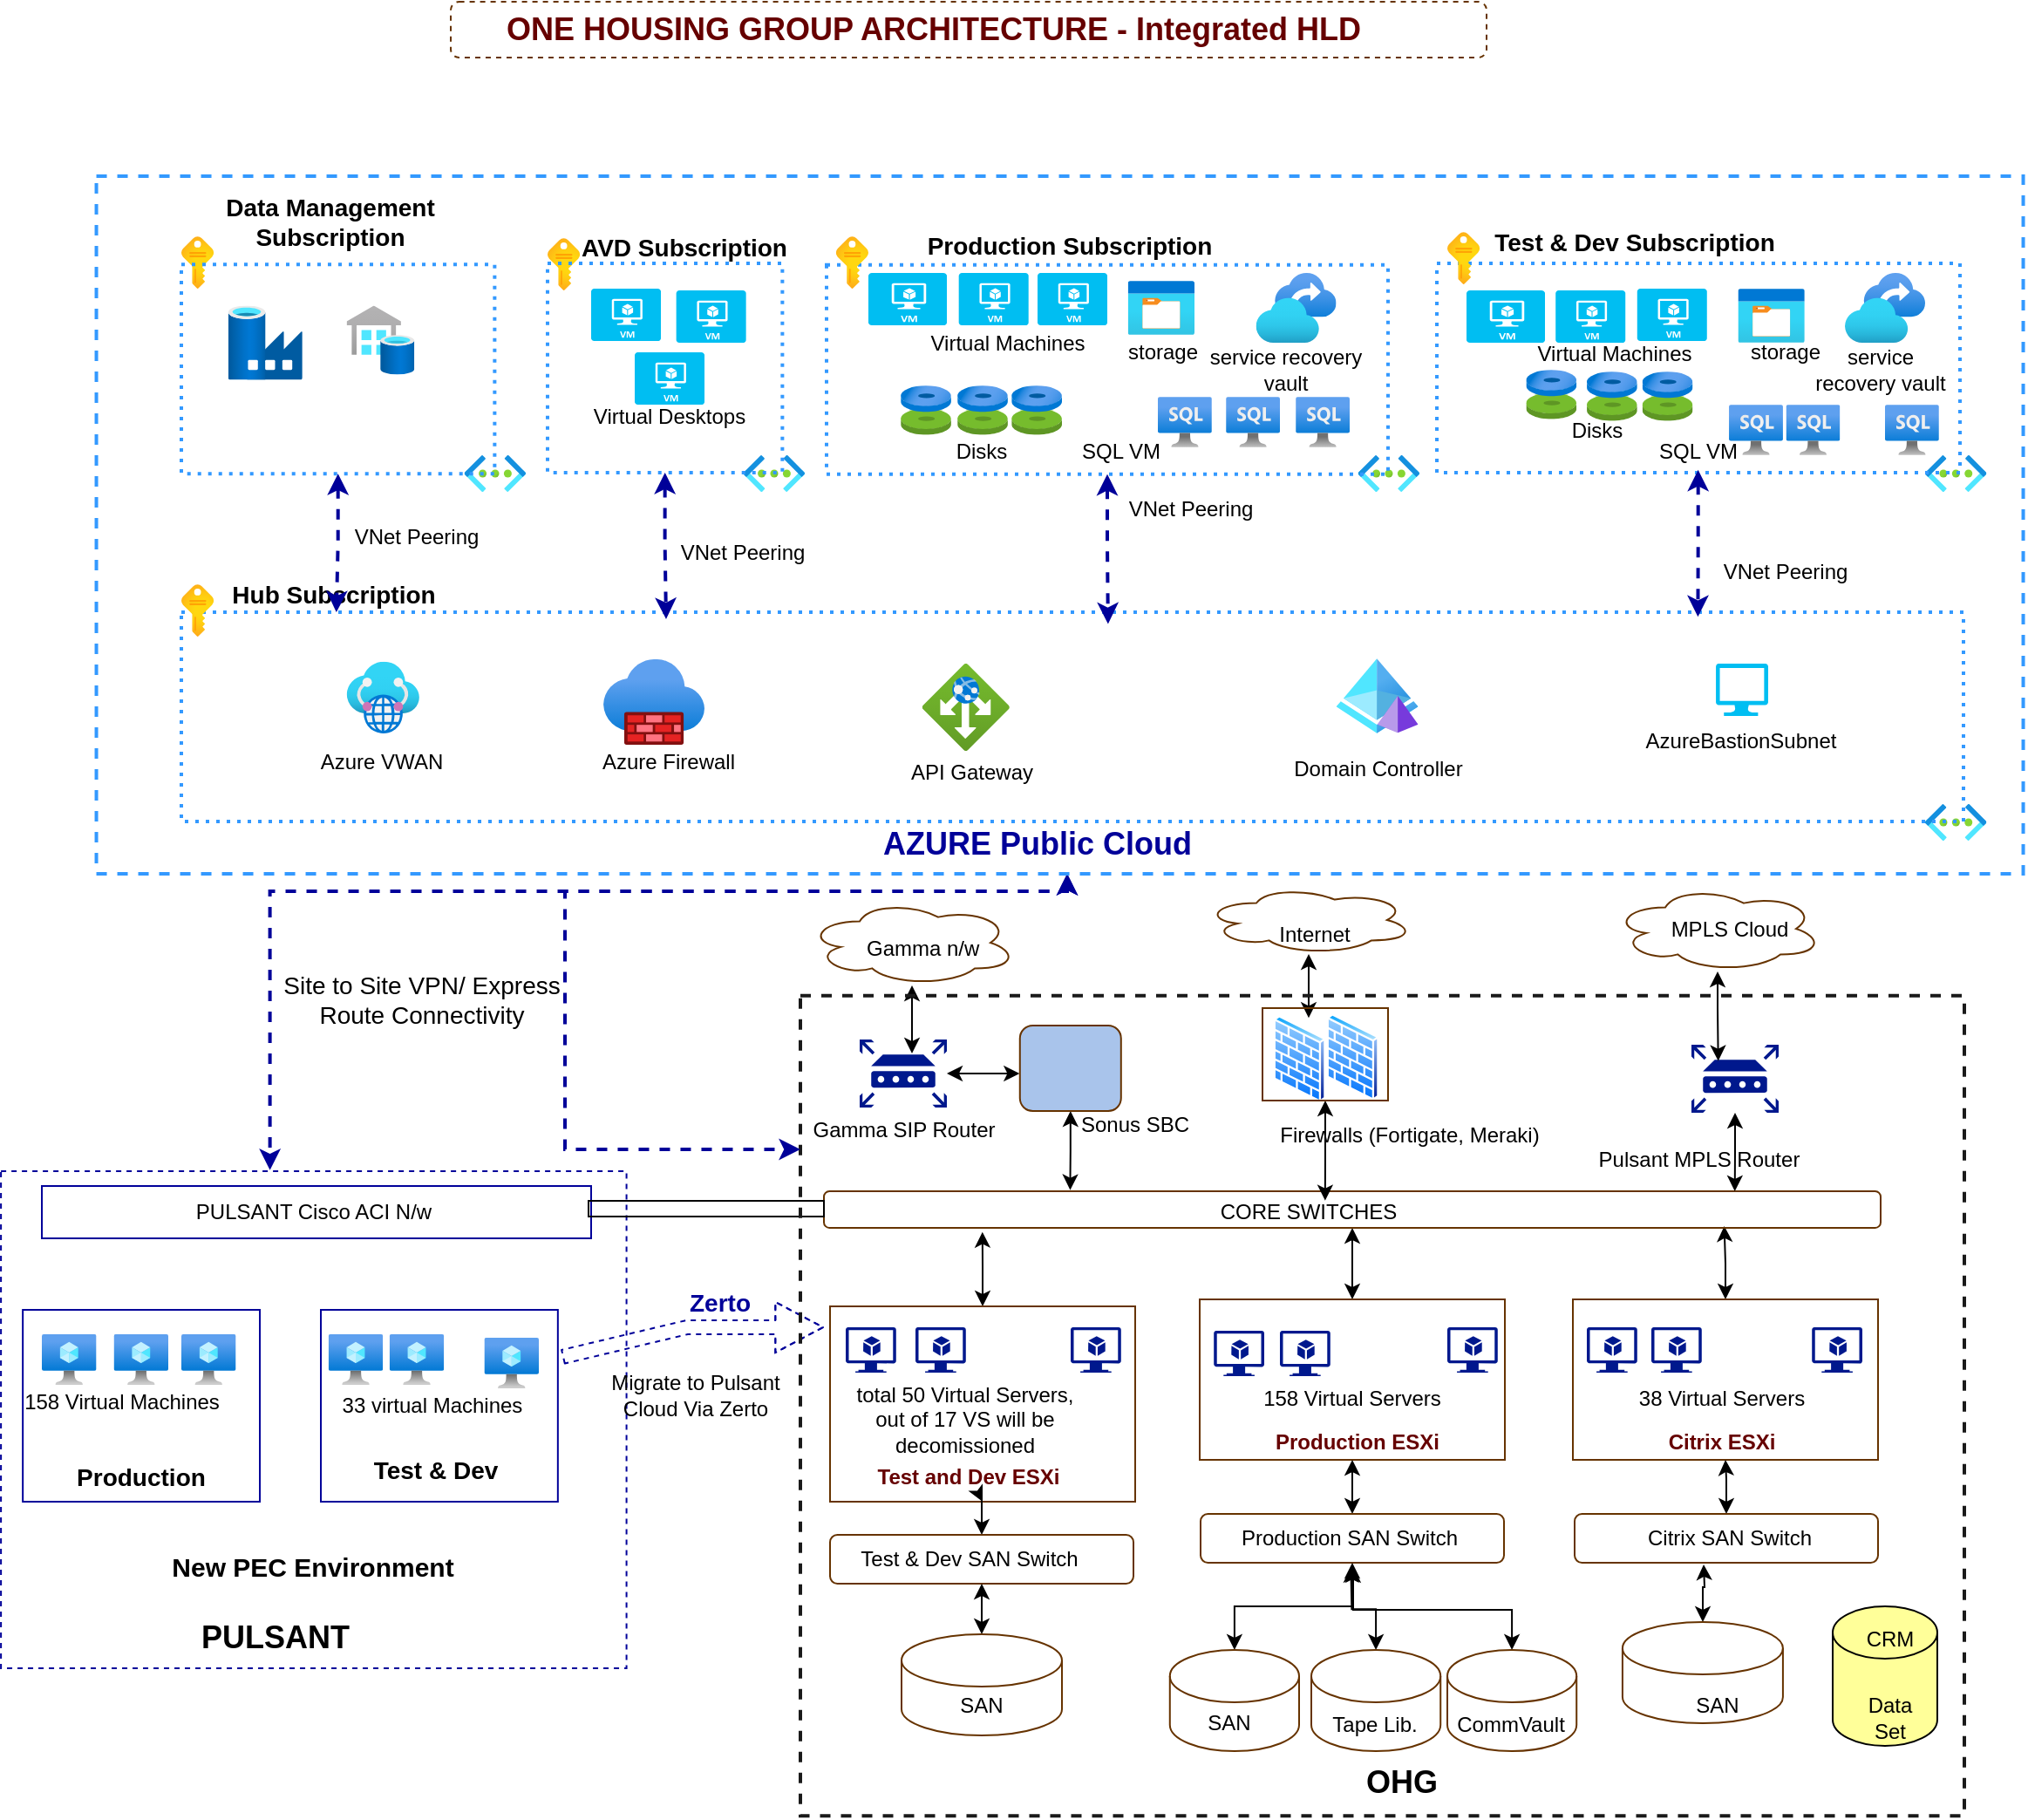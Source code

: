 <mxfile version="14.7.6" type="github">
  <diagram id="3og0gf8gtnWCEk_-Y0HO" name="Page-1">
    <mxGraphModel dx="-418" dy="1268" grid="1" gridSize="10" guides="1" tooltips="1" connect="1" arrows="1" fold="1" page="0" pageScale="1" pageWidth="850" pageHeight="1100" math="0" shadow="0">
      <root>
        <mxCell id="0" />
        <mxCell id="1" parent="0" />
        <mxCell id="ZslXiAwdW-3EuPROBi18-4" value="&lt;b&gt;&lt;font color=&quot;#660000&quot;&gt;Test and Dev ESXi&lt;/font&gt;&lt;/b&gt;" style="text;html=1;strokeColor=none;fillColor=none;align=center;verticalAlign=middle;whiteSpace=wrap;rounded=0;" parent="1" vertex="1">
          <mxGeometry x="1729" y="370" width="125" height="12" as="geometry" />
        </mxCell>
        <mxCell id="ZslXiAwdW-3EuPROBi18-5" value="&lt;b&gt;&lt;font color=&quot;#660000&quot;&gt;Citrix ESXi&lt;/font&gt;&lt;/b&gt;" style="text;html=1;strokeColor=none;fillColor=none;align=center;verticalAlign=middle;whiteSpace=wrap;rounded=0;" parent="1" vertex="1">
          <mxGeometry x="2161" y="350" width="125" height="12" as="geometry" />
        </mxCell>
        <mxCell id="ZslXiAwdW-3EuPROBi18-6" value="&lt;b&gt;&lt;font color=&quot;#660000&quot;&gt;Production ESXi&lt;/font&gt;&lt;/b&gt;" style="text;html=1;strokeColor=none;fillColor=none;align=center;verticalAlign=middle;whiteSpace=wrap;rounded=0;" parent="1" vertex="1">
          <mxGeometry x="1952" y="350" width="125" height="12" as="geometry" />
        </mxCell>
        <mxCell id="ZslXiAwdW-3EuPROBi18-9" value="" style="aspect=fixed;pointerEvents=1;shadow=0;dashed=0;html=1;strokeColor=none;labelPosition=center;verticalLabelPosition=bottom;verticalAlign=top;align=center;fillColor=#00188D;shape=mxgraph.azure.virtual_machine_feature" parent="1" vertex="1">
          <mxGeometry x="2275.11" y="290" width="28.89" height="26" as="geometry" />
        </mxCell>
        <mxCell id="ZslXiAwdW-3EuPROBi18-10" value="" style="aspect=fixed;pointerEvents=1;shadow=0;dashed=0;html=1;strokeColor=none;labelPosition=center;verticalLabelPosition=bottom;verticalAlign=top;align=center;fillColor=#00188D;shape=mxgraph.azure.virtual_machine_feature" parent="1" vertex="1">
          <mxGeometry x="2183" y="290" width="28.89" height="26" as="geometry" />
        </mxCell>
        <mxCell id="ZslXiAwdW-3EuPROBi18-11" value="" style="aspect=fixed;pointerEvents=1;shadow=0;dashed=0;html=1;strokeColor=none;labelPosition=center;verticalLabelPosition=bottom;verticalAlign=top;align=center;fillColor=#00188D;shape=mxgraph.azure.virtual_machine_feature" parent="1" vertex="1">
          <mxGeometry x="2146" y="290" width="28.89" height="26" as="geometry" />
        </mxCell>
        <mxCell id="ZslXiAwdW-3EuPROBi18-12" value="" style="aspect=fixed;pointerEvents=1;shadow=0;dashed=0;html=1;strokeColor=none;labelPosition=center;verticalLabelPosition=bottom;verticalAlign=top;align=center;fillColor=#00188D;shape=mxgraph.azure.virtual_machine_feature" parent="1" vertex="1">
          <mxGeometry x="2066" y="290" width="28.89" height="26" as="geometry" />
        </mxCell>
        <mxCell id="ZslXiAwdW-3EuPROBi18-13" value="" style="aspect=fixed;pointerEvents=1;shadow=0;dashed=0;html=1;strokeColor=none;labelPosition=center;verticalLabelPosition=bottom;verticalAlign=top;align=center;fillColor=#00188D;shape=mxgraph.azure.virtual_machine_feature" parent="1" vertex="1">
          <mxGeometry x="1970" y="292" width="28.89" height="26" as="geometry" />
        </mxCell>
        <mxCell id="ZslXiAwdW-3EuPROBi18-14" value="" style="aspect=fixed;pointerEvents=1;shadow=0;dashed=0;html=1;strokeColor=none;labelPosition=center;verticalLabelPosition=bottom;verticalAlign=top;align=center;fillColor=#00188D;shape=mxgraph.azure.virtual_machine_feature" parent="1" vertex="1">
          <mxGeometry x="1932.11" y="292" width="28.89" height="26" as="geometry" />
        </mxCell>
        <mxCell id="ZslXiAwdW-3EuPROBi18-15" value="" style="aspect=fixed;pointerEvents=1;shadow=0;dashed=0;html=1;strokeColor=none;labelPosition=center;verticalLabelPosition=bottom;verticalAlign=top;align=center;fillColor=#00188D;shape=mxgraph.azure.virtual_machine_feature" parent="1" vertex="1">
          <mxGeometry x="1850" y="290" width="28.89" height="26" as="geometry" />
        </mxCell>
        <mxCell id="ZslXiAwdW-3EuPROBi18-16" value="" style="aspect=fixed;pointerEvents=1;shadow=0;dashed=0;html=1;strokeColor=none;labelPosition=center;verticalLabelPosition=bottom;verticalAlign=top;align=center;fillColor=#00188D;shape=mxgraph.azure.virtual_machine_feature" parent="1" vertex="1">
          <mxGeometry x="1761" y="290" width="28.89" height="26" as="geometry" />
        </mxCell>
        <mxCell id="ZslXiAwdW-3EuPROBi18-17" value="" style="aspect=fixed;pointerEvents=1;shadow=0;dashed=0;html=1;strokeColor=none;labelPosition=center;verticalLabelPosition=bottom;verticalAlign=top;align=center;fillColor=#00188D;shape=mxgraph.azure.virtual_machine_feature" parent="1" vertex="1">
          <mxGeometry x="1721" y="290" width="28.89" height="26" as="geometry" />
        </mxCell>
        <mxCell id="ZslXiAwdW-3EuPROBi18-20" value="total 50 Virtual Servers, out of 17 VS will be decomissioned" style="text;html=1;strokeColor=none;fillColor=none;align=center;verticalAlign=middle;whiteSpace=wrap;rounded=0;" parent="1" vertex="1">
          <mxGeometry x="1720.39" y="337" width="139" height="12" as="geometry" />
        </mxCell>
        <mxCell id="ZslXiAwdW-3EuPROBi18-21" value="158 Virtual Servers" style="text;html=1;strokeColor=none;fillColor=none;align=center;verticalAlign=middle;whiteSpace=wrap;rounded=0;" parent="1" vertex="1">
          <mxGeometry x="1942" y="325" width="139" height="12" as="geometry" />
        </mxCell>
        <mxCell id="ZslXiAwdW-3EuPROBi18-22" value="38 Virtual Servers" style="text;html=1;strokeColor=none;fillColor=none;align=center;verticalAlign=middle;whiteSpace=wrap;rounded=0;" parent="1" vertex="1">
          <mxGeometry x="2154" y="325" width="139" height="12" as="geometry" />
        </mxCell>
        <mxCell id="ZslXiAwdW-3EuPROBi18-75" style="edgeStyle=orthogonalEdgeStyle;rounded=0;orthogonalLoop=1;jettySize=auto;html=1;entryX=0.15;entryY=1.111;entryDx=0;entryDy=0;entryPerimeter=0;startArrow=classic;startFill=1;endArrow=classic;endFill=1;" parent="1" source="ZslXiAwdW-3EuPROBi18-23" target="ZslXiAwdW-3EuPROBi18-41" edge="1">
          <mxGeometry relative="1" as="geometry" />
        </mxCell>
        <mxCell id="ZslXiAwdW-3EuPROBi18-23" value="" style="rounded=0;whiteSpace=wrap;html=1;strokeColor=#663300;fillColor=none;" parent="1" vertex="1">
          <mxGeometry x="1712" y="278" width="175" height="112" as="geometry" />
        </mxCell>
        <mxCell id="ZslXiAwdW-3EuPROBi18-76" style="edgeStyle=orthogonalEdgeStyle;rounded=0;orthogonalLoop=1;jettySize=auto;html=1;entryX=0.5;entryY=1;entryDx=0;entryDy=0;startArrow=classic;startFill=1;endArrow=classic;endFill=1;" parent="1" source="ZslXiAwdW-3EuPROBi18-24" target="ZslXiAwdW-3EuPROBi18-41" edge="1">
          <mxGeometry relative="1" as="geometry" />
        </mxCell>
        <mxCell id="ZslXiAwdW-3EuPROBi18-24" value="" style="rounded=0;whiteSpace=wrap;html=1;strokeColor=#663300;fillColor=none;" parent="1" vertex="1">
          <mxGeometry x="1924" y="274" width="175" height="92" as="geometry" />
        </mxCell>
        <mxCell id="ZslXiAwdW-3EuPROBi18-77" style="edgeStyle=orthogonalEdgeStyle;rounded=0;orthogonalLoop=1;jettySize=auto;html=1;entryX=0.852;entryY=0.952;entryDx=0;entryDy=0;entryPerimeter=0;startArrow=classic;startFill=1;endArrow=classic;endFill=1;" parent="1" source="ZslXiAwdW-3EuPROBi18-25" target="ZslXiAwdW-3EuPROBi18-41" edge="1">
          <mxGeometry relative="1" as="geometry" />
        </mxCell>
        <mxCell id="ZslXiAwdW-3EuPROBi18-25" value="" style="rounded=0;whiteSpace=wrap;html=1;strokeColor=#663300;fillColor=none;" parent="1" vertex="1">
          <mxGeometry x="2138" y="274" width="175" height="92" as="geometry" />
        </mxCell>
        <mxCell id="ZslXiAwdW-3EuPROBi18-78" style="edgeStyle=orthogonalEdgeStyle;rounded=0;orthogonalLoop=1;jettySize=auto;html=1;entryX=0.5;entryY=1;entryDx=0;entryDy=0;startArrow=classic;startFill=1;endArrow=classic;endFill=1;" parent="1" source="ZslXiAwdW-3EuPROBi18-26" target="ZslXiAwdW-3EuPROBi18-23" edge="1">
          <mxGeometry relative="1" as="geometry" />
        </mxCell>
        <mxCell id="ZslXiAwdW-3EuPROBi18-26" value="" style="rounded=1;whiteSpace=wrap;html=1;strokeColor=#663300;fillColor=none;" parent="1" vertex="1">
          <mxGeometry x="1712" y="409" width="174" height="28" as="geometry" />
        </mxCell>
        <mxCell id="ZslXiAwdW-3EuPROBi18-79" style="edgeStyle=orthogonalEdgeStyle;rounded=0;orthogonalLoop=1;jettySize=auto;html=1;entryX=0.5;entryY=1;entryDx=0;entryDy=0;startArrow=classic;startFill=1;endArrow=classic;endFill=1;" parent="1" source="ZslXiAwdW-3EuPROBi18-27" target="ZslXiAwdW-3EuPROBi18-24" edge="1">
          <mxGeometry relative="1" as="geometry" />
        </mxCell>
        <mxCell id="ZslXiAwdW-3EuPROBi18-27" value="" style="rounded=1;whiteSpace=wrap;html=1;strokeColor=#663300;fillColor=none;" parent="1" vertex="1">
          <mxGeometry x="1924.5" y="397" width="174" height="28" as="geometry" />
        </mxCell>
        <mxCell id="ZslXiAwdW-3EuPROBi18-80" style="edgeStyle=orthogonalEdgeStyle;rounded=0;orthogonalLoop=1;jettySize=auto;html=1;entryX=0.5;entryY=1;entryDx=0;entryDy=0;startArrow=classic;startFill=1;endArrow=classic;endFill=1;" parent="1" source="ZslXiAwdW-3EuPROBi18-28" target="ZslXiAwdW-3EuPROBi18-25" edge="1">
          <mxGeometry relative="1" as="geometry" />
        </mxCell>
        <mxCell id="ZslXiAwdW-3EuPROBi18-28" value="" style="rounded=1;whiteSpace=wrap;html=1;strokeColor=#663300;fillColor=none;" parent="1" vertex="1">
          <mxGeometry x="2139" y="397" width="174" height="28" as="geometry" />
        </mxCell>
        <mxCell id="ZslXiAwdW-3EuPROBi18-82" style="edgeStyle=orthogonalEdgeStyle;rounded=0;orthogonalLoop=1;jettySize=auto;html=1;entryX=0.5;entryY=1;entryDx=0;entryDy=0;startArrow=classic;startFill=1;endArrow=classic;endFill=1;" parent="1" source="ZslXiAwdW-3EuPROBi18-29" target="ZslXiAwdW-3EuPROBi18-26" edge="1">
          <mxGeometry relative="1" as="geometry" />
        </mxCell>
        <mxCell id="ZslXiAwdW-3EuPROBi18-29" value="" style="shape=cylinder3;whiteSpace=wrap;html=1;boundedLbl=1;backgroundOutline=1;size=15;strokeColor=#663300;fillColor=none;" parent="1" vertex="1">
          <mxGeometry x="1753" y="466" width="92" height="58" as="geometry" />
        </mxCell>
        <mxCell id="ZslXiAwdW-3EuPROBi18-83" style="edgeStyle=orthogonalEdgeStyle;rounded=0;orthogonalLoop=1;jettySize=auto;html=1;entryX=0.5;entryY=1;entryDx=0;entryDy=0;startArrow=classic;startFill=1;endArrow=classic;endFill=1;" parent="1" source="ZslXiAwdW-3EuPROBi18-30" target="ZslXiAwdW-3EuPROBi18-27" edge="1">
          <mxGeometry relative="1" as="geometry" />
        </mxCell>
        <mxCell id="ZslXiAwdW-3EuPROBi18-30" value="" style="shape=cylinder3;whiteSpace=wrap;html=1;boundedLbl=1;backgroundOutline=1;size=15;strokeColor=#663300;fillColor=none;" parent="1" vertex="1">
          <mxGeometry x="1906.89" y="475" width="74.11" height="58" as="geometry" />
        </mxCell>
        <mxCell id="ZslXiAwdW-3EuPROBi18-86" style="edgeStyle=orthogonalEdgeStyle;rounded=0;orthogonalLoop=1;jettySize=auto;html=1;startArrow=classic;startFill=1;endArrow=classic;endFill=1;" parent="1" source="ZslXiAwdW-3EuPROBi18-31" edge="1">
          <mxGeometry relative="1" as="geometry">
            <mxPoint x="2213" y="426" as="targetPoint" />
          </mxGeometry>
        </mxCell>
        <mxCell id="ZslXiAwdW-3EuPROBi18-31" value="" style="shape=cylinder3;whiteSpace=wrap;html=1;boundedLbl=1;backgroundOutline=1;size=15;strokeColor=#663300;fillColor=none;" parent="1" vertex="1">
          <mxGeometry x="2166.46" y="459" width="92" height="58" as="geometry" />
        </mxCell>
        <mxCell id="ZslXiAwdW-3EuPROBi18-32" value="Test &amp;amp; Dev SAN Switch" style="text;html=1;strokeColor=none;fillColor=none;align=center;verticalAlign=middle;whiteSpace=wrap;rounded=0;" parent="1" vertex="1">
          <mxGeometry x="1702.5" y="417" width="178" height="12" as="geometry" />
        </mxCell>
        <mxCell id="ZslXiAwdW-3EuPROBi18-33" value="Production SAN Switch" style="text;html=1;strokeColor=none;fillColor=none;align=center;verticalAlign=middle;whiteSpace=wrap;rounded=0;" parent="1" vertex="1">
          <mxGeometry x="1920.5" y="405" width="178" height="12" as="geometry" />
        </mxCell>
        <mxCell id="ZslXiAwdW-3EuPROBi18-34" value="Citrix SAN Switch" style="text;html=1;strokeColor=none;fillColor=none;align=center;verticalAlign=middle;whiteSpace=wrap;rounded=0;" parent="1" vertex="1">
          <mxGeometry x="2139" y="405" width="178" height="12" as="geometry" />
        </mxCell>
        <mxCell id="ZslXiAwdW-3EuPROBi18-35" value="SAN" style="text;html=1;strokeColor=none;fillColor=none;align=center;verticalAlign=middle;whiteSpace=wrap;rounded=0;" parent="1" vertex="1">
          <mxGeometry x="1779" y="497" width="40" height="20" as="geometry" />
        </mxCell>
        <mxCell id="ZslXiAwdW-3EuPROBi18-36" value="SAN" style="text;html=1;strokeColor=none;fillColor=none;align=center;verticalAlign=middle;whiteSpace=wrap;rounded=0;fontStyle=0" parent="1" vertex="1">
          <mxGeometry x="2201" y="497" width="40" height="20" as="geometry" />
        </mxCell>
        <mxCell id="ZslXiAwdW-3EuPROBi18-37" value="SAN" style="text;html=1;strokeColor=none;fillColor=none;align=center;verticalAlign=middle;whiteSpace=wrap;rounded=0;fontStyle=0" parent="1" vertex="1">
          <mxGeometry x="1921" y="507" width="40" height="20" as="geometry" />
        </mxCell>
        <mxCell id="ZslXiAwdW-3EuPROBi18-41" value="" style="rounded=1;whiteSpace=wrap;html=1;strokeColor=#663300;fillColor=none;" parent="1" vertex="1">
          <mxGeometry x="1708.5" y="212" width="606" height="21" as="geometry" />
        </mxCell>
        <mxCell id="ZslXiAwdW-3EuPROBi18-42" value="CORE SWITCHES" style="text;html=1;strokeColor=none;fillColor=none;align=center;verticalAlign=middle;whiteSpace=wrap;rounded=0;" parent="1" vertex="1">
          <mxGeometry x="1896" y="221.5" width="181" height="5" as="geometry" />
        </mxCell>
        <mxCell id="ZslXiAwdW-3EuPROBi18-84" style="edgeStyle=orthogonalEdgeStyle;rounded=0;orthogonalLoop=1;jettySize=auto;html=1;startArrow=classic;startFill=1;endArrow=classic;endFill=1;" parent="1" source="ZslXiAwdW-3EuPROBi18-43" edge="1">
          <mxGeometry relative="1" as="geometry">
            <mxPoint x="2010.667" y="427.333" as="targetPoint" />
          </mxGeometry>
        </mxCell>
        <mxCell id="ZslXiAwdW-3EuPROBi18-43" value="" style="shape=cylinder3;whiteSpace=wrap;html=1;boundedLbl=1;backgroundOutline=1;size=15;strokeColor=#663300;fillColor=none;" parent="1" vertex="1">
          <mxGeometry x="1988" y="475" width="74.11" height="58" as="geometry" />
        </mxCell>
        <mxCell id="ZslXiAwdW-3EuPROBi18-85" style="edgeStyle=orthogonalEdgeStyle;rounded=0;orthogonalLoop=1;jettySize=auto;html=1;startArrow=classic;startFill=1;endArrow=classic;endFill=1;" parent="1" source="ZslXiAwdW-3EuPROBi18-44" edge="1">
          <mxGeometry relative="1" as="geometry">
            <mxPoint x="2012.0" y="427.333" as="targetPoint" />
            <Array as="points">
              <mxPoint x="2103" y="452" />
              <mxPoint x="2012" y="452" />
            </Array>
          </mxGeometry>
        </mxCell>
        <mxCell id="ZslXiAwdW-3EuPROBi18-44" value="" style="shape=cylinder3;whiteSpace=wrap;html=1;boundedLbl=1;backgroundOutline=1;size=15;strokeColor=#663300;fillColor=none;" parent="1" vertex="1">
          <mxGeometry x="2066" y="475" width="74.11" height="58" as="geometry" />
        </mxCell>
        <mxCell id="ZslXiAwdW-3EuPROBi18-45" value="Tape Lib." style="text;html=1;strokeColor=none;fillColor=none;align=center;verticalAlign=middle;whiteSpace=wrap;rounded=0;" parent="1" vertex="1">
          <mxGeometry x="1998.89" y="507" width="51.11" height="21" as="geometry" />
        </mxCell>
        <mxCell id="ZslXiAwdW-3EuPROBi18-46" value="CommVault" style="text;html=1;strokeColor=none;fillColor=none;align=center;verticalAlign=middle;whiteSpace=wrap;rounded=0;" parent="1" vertex="1">
          <mxGeometry x="2077" y="507" width="51.11" height="21" as="geometry" />
        </mxCell>
        <mxCell id="ZslXiAwdW-3EuPROBi18-68" style="edgeStyle=orthogonalEdgeStyle;rounded=0;orthogonalLoop=1;jettySize=auto;html=1;startArrow=classic;startFill=1;endArrow=classic;endFill=1;" parent="1" source="ZslXiAwdW-3EuPROBi18-47" edge="1">
          <mxGeometry relative="1" as="geometry">
            <mxPoint x="1820.667" y="144.5" as="targetPoint" />
          </mxGeometry>
        </mxCell>
        <mxCell id="ZslXiAwdW-3EuPROBi18-47" value="" style="aspect=fixed;pointerEvents=1;shadow=0;dashed=0;html=1;strokeColor=none;labelPosition=center;verticalLabelPosition=bottom;verticalAlign=top;align=center;fillColor=#00188D;shape=mxgraph.mscae.enterprise.router" parent="1" vertex="1">
          <mxGeometry x="1729" y="125" width="50" height="39" as="geometry" />
        </mxCell>
        <mxCell id="ZslXiAwdW-3EuPROBi18-48" value="" style="aspect=fixed;perimeter=ellipsePerimeter;html=1;align=center;shadow=0;dashed=0;spacingTop=3;image;image=img/lib/active_directory/firewall.svg;strokeColor=#663300;fillColor=none;" parent="1" vertex="1">
          <mxGeometry x="1966" y="111" width="30.5" height="50" as="geometry" />
        </mxCell>
        <mxCell id="ZslXiAwdW-3EuPROBi18-74" style="edgeStyle=orthogonalEdgeStyle;rounded=0;orthogonalLoop=1;jettySize=auto;html=1;entryX=0.862;entryY=0;entryDx=0;entryDy=0;entryPerimeter=0;startArrow=classic;startFill=1;endArrow=classic;endFill=1;" parent="1" source="ZslXiAwdW-3EuPROBi18-49" target="ZslXiAwdW-3EuPROBi18-41" edge="1">
          <mxGeometry relative="1" as="geometry" />
        </mxCell>
        <mxCell id="ZslXiAwdW-3EuPROBi18-49" value="" style="aspect=fixed;pointerEvents=1;shadow=0;dashed=0;html=1;strokeColor=none;labelPosition=center;verticalLabelPosition=bottom;verticalAlign=top;align=center;fillColor=#00188D;shape=mxgraph.mscae.enterprise.router" parent="1" vertex="1">
          <mxGeometry x="2206" y="128" width="50" height="39" as="geometry" />
        </mxCell>
        <mxCell id="ZslXiAwdW-3EuPROBi18-50" value="" style="aspect=fixed;perimeter=ellipsePerimeter;html=1;align=center;shadow=0;dashed=0;spacingTop=3;image;image=img/lib/active_directory/firewall.svg;strokeColor=#663300;fillColor=none;" parent="1" vertex="1">
          <mxGeometry x="1996.5" y="110" width="30.5" height="50" as="geometry" />
        </mxCell>
        <mxCell id="ZslXiAwdW-3EuPROBi18-51" value="Gamma SIP Router" style="text;html=1;strokeColor=none;fillColor=none;align=center;verticalAlign=middle;whiteSpace=wrap;rounded=0;" parent="1" vertex="1">
          <mxGeometry x="1697.5" y="167" width="113" height="20" as="geometry" />
        </mxCell>
        <mxCell id="ZslXiAwdW-3EuPROBi18-52" value="Firewalls (Fortigate, Meraki)" style="text;html=1;strokeColor=none;fillColor=none;align=center;verticalAlign=middle;whiteSpace=wrap;rounded=0;" parent="1" vertex="1">
          <mxGeometry x="1968.55" y="170" width="151.45" height="20" as="geometry" />
        </mxCell>
        <mxCell id="ZslXiAwdW-3EuPROBi18-53" value="Pulsant MPLS Router" style="text;html=1;strokeColor=none;fillColor=none;align=center;verticalAlign=middle;whiteSpace=wrap;rounded=0;" parent="1" vertex="1">
          <mxGeometry x="2150" y="184" width="120.89" height="20" as="geometry" />
        </mxCell>
        <mxCell id="ZslXiAwdW-3EuPROBi18-67" style="edgeStyle=orthogonalEdgeStyle;rounded=0;orthogonalLoop=1;jettySize=auto;html=1;startArrow=classic;startFill=1;endArrow=classic;endFill=1;" parent="1" source="ZslXiAwdW-3EuPROBi18-54" edge="1">
          <mxGeometry relative="1" as="geometry">
            <mxPoint x="1759" y="133" as="targetPoint" />
          </mxGeometry>
        </mxCell>
        <mxCell id="ZslXiAwdW-3EuPROBi18-54" value="" style="ellipse;shape=cloud;whiteSpace=wrap;html=1;strokeColor=#663300;fillColor=none;" parent="1" vertex="1">
          <mxGeometry x="1699" y="45" width="120" height="49" as="geometry" />
        </mxCell>
        <mxCell id="ZslXiAwdW-3EuPROBi18-71" style="edgeStyle=orthogonalEdgeStyle;rounded=0;orthogonalLoop=1;jettySize=auto;html=1;entryX=0.368;entryY=0.107;entryDx=0;entryDy=0;entryPerimeter=0;startArrow=classic;startFill=1;endArrow=classic;endFill=1;" parent="1" source="ZslXiAwdW-3EuPROBi18-55" target="ZslXiAwdW-3EuPROBi18-65" edge="1">
          <mxGeometry relative="1" as="geometry" />
        </mxCell>
        <mxCell id="ZslXiAwdW-3EuPROBi18-55" value="" style="ellipse;shape=cloud;whiteSpace=wrap;html=1;strokeColor=#663300;fillColor=none;" parent="1" vertex="1">
          <mxGeometry x="1926.5" y="37" width="120" height="39" as="geometry" />
        </mxCell>
        <mxCell id="ZslXiAwdW-3EuPROBi18-72" style="edgeStyle=orthogonalEdgeStyle;rounded=0;orthogonalLoop=1;jettySize=auto;html=1;entryX=0.307;entryY=0.239;entryDx=0;entryDy=0;entryPerimeter=0;startArrow=classic;startFill=1;endArrow=classic;endFill=1;" parent="1" source="ZslXiAwdW-3EuPROBi18-56" target="ZslXiAwdW-3EuPROBi18-49" edge="1">
          <mxGeometry relative="1" as="geometry" />
        </mxCell>
        <mxCell id="ZslXiAwdW-3EuPROBi18-56" value="" style="ellipse;shape=cloud;whiteSpace=wrap;html=1;strokeColor=#663300;fillColor=none;" parent="1" vertex="1">
          <mxGeometry x="2161" y="37" width="120" height="49" as="geometry" />
        </mxCell>
        <mxCell id="ZslXiAwdW-3EuPROBi18-57" value="Internet" style="text;html=1;strokeColor=none;fillColor=none;align=center;verticalAlign=middle;whiteSpace=wrap;rounded=0;" parent="1" vertex="1">
          <mxGeometry x="1970" y="54.5" width="40" height="20" as="geometry" />
        </mxCell>
        <mxCell id="ZslXiAwdW-3EuPROBi18-58" value="Gamma n/w&amp;nbsp;" style="text;html=1;strokeColor=none;fillColor=none;align=center;verticalAlign=middle;whiteSpace=wrap;rounded=0;" parent="1" vertex="1">
          <mxGeometry x="1729" y="62.5" width="76" height="20" as="geometry" />
        </mxCell>
        <mxCell id="ZslXiAwdW-3EuPROBi18-59" value="MPLS Cloud" style="text;html=1;strokeColor=none;fillColor=none;align=center;verticalAlign=middle;whiteSpace=wrap;rounded=0;" parent="1" vertex="1">
          <mxGeometry x="2190" y="51.5" width="76" height="20" as="geometry" />
        </mxCell>
        <mxCell id="ZslXiAwdW-3EuPROBi18-70" style="edgeStyle=orthogonalEdgeStyle;rounded=0;orthogonalLoop=1;jettySize=auto;html=1;entryX=0.233;entryY=-0.032;entryDx=0;entryDy=0;entryPerimeter=0;startArrow=classic;startFill=1;endArrow=classic;endFill=1;" parent="1" source="ZslXiAwdW-3EuPROBi18-61" target="ZslXiAwdW-3EuPROBi18-41" edge="1">
          <mxGeometry relative="1" as="geometry" />
        </mxCell>
        <mxCell id="ZslXiAwdW-3EuPROBi18-61" value="" style="rounded=1;whiteSpace=wrap;html=1;strokeColor=#663300;fillColor=#A9C4EB;" parent="1" vertex="1">
          <mxGeometry x="1820.89" y="117" width="58" height="49" as="geometry" />
        </mxCell>
        <mxCell id="ZslXiAwdW-3EuPROBi18-62" value="Sonus SBC" style="text;html=1;strokeColor=none;fillColor=none;align=center;verticalAlign=middle;whiteSpace=wrap;rounded=0;" parent="1" vertex="1">
          <mxGeometry x="1852.5" y="164" width="68" height="20" as="geometry" />
        </mxCell>
        <mxCell id="ZslXiAwdW-3EuPROBi18-73" style="edgeStyle=orthogonalEdgeStyle;rounded=0;orthogonalLoop=1;jettySize=auto;html=1;entryX=0.552;entryY=-0.833;entryDx=0;entryDy=0;entryPerimeter=0;startArrow=classic;startFill=1;endArrow=classic;endFill=1;" parent="1" source="ZslXiAwdW-3EuPROBi18-65" target="ZslXiAwdW-3EuPROBi18-42" edge="1">
          <mxGeometry relative="1" as="geometry" />
        </mxCell>
        <mxCell id="ZslXiAwdW-3EuPROBi18-65" value="" style="rounded=0;whiteSpace=wrap;html=1;strokeColor=#663300;fillColor=none;" parent="1" vertex="1">
          <mxGeometry x="1960" y="107" width="72" height="53" as="geometry" />
        </mxCell>
        <mxCell id="ZslXiAwdW-3EuPROBi18-87" value="&lt;b&gt;&lt;font color=&quot;#660000&quot; style=&quot;font-size: 18px&quot;&gt;ONE HOUSING GROUP ARCHITECTURE - Integrated HLD&lt;/font&gt;&lt;/b&gt;" style="text;html=1;strokeColor=none;fillColor=none;align=center;verticalAlign=middle;whiteSpace=wrap;rounded=0;" parent="1" vertex="1">
          <mxGeometry x="1502.32" y="-464" width="539" height="20" as="geometry" />
        </mxCell>
        <mxCell id="ZslXiAwdW-3EuPROBi18-88" value="" style="rounded=1;whiteSpace=wrap;html=1;strokeColor=#663300;fillColor=none;dashed=1;" parent="1" vertex="1">
          <mxGeometry x="1494.5" y="-470" width="594" height="32" as="geometry" />
        </mxCell>
        <mxCell id="rP1AdKypDYAx6xf0p9CC-1" value="" style="rounded=0;whiteSpace=wrap;html=1;fillColor=none;strokeColor=#000099;" parent="1" vertex="1">
          <mxGeometry x="1260" y="209" width="315" height="30" as="geometry" />
        </mxCell>
        <mxCell id="rP1AdKypDYAx6xf0p9CC-2" value="" style="aspect=fixed;html=1;points=[];align=center;image;fontSize=12;image=img/lib/azure2/compute/Virtual_Machine.svg;fillColor=none;" parent="1" vertex="1">
          <mxGeometry x="1459.37" y="294" width="31.27" height="29" as="geometry" />
        </mxCell>
        <mxCell id="rP1AdKypDYAx6xf0p9CC-3" value="" style="aspect=fixed;html=1;points=[];align=center;image;fontSize=12;image=img/lib/azure2/compute/Virtual_Machine.svg;fillColor=none;" parent="1" vertex="1">
          <mxGeometry x="1513.73" y="296" width="31.27" height="29" as="geometry" />
        </mxCell>
        <mxCell id="rP1AdKypDYAx6xf0p9CC-4" value="" style="aspect=fixed;html=1;points=[];align=center;image;fontSize=12;image=img/lib/azure2/compute/Virtual_Machine.svg;fillColor=none;" parent="1" vertex="1">
          <mxGeometry x="1424.37" y="294" width="31.27" height="29" as="geometry" />
        </mxCell>
        <mxCell id="rP1AdKypDYAx6xf0p9CC-5" value="33 virtual Machines" style="text;html=1;strokeColor=none;fillColor=none;align=center;verticalAlign=middle;whiteSpace=wrap;rounded=0;" parent="1" vertex="1">
          <mxGeometry x="1424.37" y="325" width="120" height="20" as="geometry" />
        </mxCell>
        <mxCell id="rP1AdKypDYAx6xf0p9CC-6" value="&lt;b&gt;&lt;font style=&quot;font-size: 14px&quot;&gt;Test &amp;amp; Dev&lt;/font&gt;&lt;/b&gt;" style="text;html=1;strokeColor=none;fillColor=none;align=center;verticalAlign=middle;whiteSpace=wrap;rounded=0;" parent="1" vertex="1">
          <mxGeometry x="1435.64" y="362" width="100" height="20" as="geometry" />
        </mxCell>
        <mxCell id="rP1AdKypDYAx6xf0p9CC-7" value="" style="rounded=0;whiteSpace=wrap;html=1;fillColor=none;strokeColor=#000099;" parent="1" vertex="1">
          <mxGeometry x="1420" y="280" width="135.92" height="110" as="geometry" />
        </mxCell>
        <mxCell id="rP1AdKypDYAx6xf0p9CC-9" value="PULSANT Cisco ACI N/w" style="text;html=1;strokeColor=none;fillColor=none;align=center;verticalAlign=middle;whiteSpace=wrap;rounded=0;dashed=1;" parent="1" vertex="1">
          <mxGeometry x="1275.92" y="214" width="280" height="20" as="geometry" />
        </mxCell>
        <mxCell id="rP1AdKypDYAx6xf0p9CC-10" value="" style="rounded=0;whiteSpace=wrap;html=1;dashed=1;fillColor=none;strokeColor=#000099;" parent="1" vertex="1">
          <mxGeometry x="1236.56" y="200.5" width="358.73" height="285" as="geometry" />
        </mxCell>
        <mxCell id="rP1AdKypDYAx6xf0p9CC-11" value="&lt;b&gt;&lt;font style=&quot;font-size: 15px&quot;&gt;New PEC Environment&lt;/font&gt;&lt;/b&gt;" style="text;html=1;strokeColor=none;fillColor=none;align=center;verticalAlign=middle;whiteSpace=wrap;rounded=0;" parent="1" vertex="1">
          <mxGeometry x="1318.42" y="417" width="195" height="20" as="geometry" />
        </mxCell>
        <mxCell id="rP1AdKypDYAx6xf0p9CC-13" value="&lt;b&gt;&lt;font style=&quot;font-size: 18px&quot;&gt;PULSANT&lt;/font&gt;&lt;/b&gt;" style="text;html=1;strokeColor=none;fillColor=none;align=center;verticalAlign=middle;whiteSpace=wrap;rounded=0;dashed=1;dashPattern=1 2;" parent="1" vertex="1">
          <mxGeometry x="1320.11" y="450" width="148" height="35" as="geometry" />
        </mxCell>
        <mxCell id="rP1AdKypDYAx6xf0p9CC-14" value="" style="rounded=0;whiteSpace=wrap;html=1;fillColor=none;" parent="1" vertex="1">
          <mxGeometry x="1573.5" y="217.5" width="135" height="9" as="geometry" />
        </mxCell>
        <mxCell id="rP1AdKypDYAx6xf0p9CC-17" value="" style="shape=flexArrow;endArrow=classic;html=1;width=8;endSize=8.78;dashed=1;strokeColor=#000099;" parent="1" edge="1">
          <mxGeometry width="50" height="50" relative="1" as="geometry">
            <mxPoint x="1558.5" y="307" as="sourcePoint" />
            <mxPoint x="1708.5" y="290" as="targetPoint" />
            <Array as="points">
              <mxPoint x="1630" y="290" />
            </Array>
          </mxGeometry>
        </mxCell>
        <mxCell id="rP1AdKypDYAx6xf0p9CC-18" value="Migrate to Pulsant Cloud Via Zerto" style="text;html=1;strokeColor=none;fillColor=none;align=center;verticalAlign=middle;whiteSpace=wrap;rounded=0;dashed=1;" parent="1" vertex="1">
          <mxGeometry x="1575" y="319" width="120" height="20" as="geometry" />
        </mxCell>
        <mxCell id="rP1AdKypDYAx6xf0p9CC-20" value="&lt;font color=&quot;#000099&quot; style=&quot;font-size: 14px&quot;&gt;&lt;b&gt;Zerto&lt;/b&gt;&lt;/font&gt;" style="text;html=1;strokeColor=none;fillColor=none;align=center;verticalAlign=middle;whiteSpace=wrap;rounded=0;dashed=1;" parent="1" vertex="1">
          <mxGeometry x="1629.36" y="266" width="40" height="20" as="geometry" />
        </mxCell>
        <mxCell id="rP1AdKypDYAx6xf0p9CC-23" value="" style="rounded=0;whiteSpace=wrap;html=1;dashed=1;strokeWidth=2;fillColor=none;strokeColor=#1A1A1A;" parent="1" vertex="1">
          <mxGeometry x="1695" y="99.87" width="667.5" height="470.25" as="geometry" />
        </mxCell>
        <mxCell id="rP1AdKypDYAx6xf0p9CC-24" value="&lt;b&gt;&lt;font style=&quot;font-size: 18px&quot;&gt;OHG&lt;/font&gt;&lt;/b&gt;" style="text;html=1;strokeColor=none;fillColor=none;align=center;verticalAlign=middle;whiteSpace=wrap;rounded=0;dashed=1;dashPattern=1 2;" parent="1" vertex="1">
          <mxGeometry x="1966.0" y="533" width="148" height="35" as="geometry" />
        </mxCell>
        <mxCell id="rP1AdKypDYAx6xf0p9CC-25" value="" style="aspect=fixed;html=1;points=[];align=center;image;fontSize=12;image=img/lib/azure2/networking/Virtual_Networks.svg;dashed=1;dashPattern=1 2;strokeColor=#000000;strokeWidth=1;fillColor=none;gradientColor=#ffffff;" parent="1" vertex="1">
          <mxGeometry x="2340" y="-10" width="35.18" height="21" as="geometry" />
        </mxCell>
        <mxCell id="rP1AdKypDYAx6xf0p9CC-26" value="" style="aspect=fixed;html=1;points=[];align=center;image;fontSize=12;image=img/lib/azure2/networking/Virtual_Networks.svg;dashed=1;dashPattern=1 2;strokeColor=#000000;strokeWidth=1;fillColor=none;gradientColor=#ffffff;" parent="1" vertex="1">
          <mxGeometry x="2340" y="-210" width="35.18" height="21" as="geometry" />
        </mxCell>
        <mxCell id="rP1AdKypDYAx6xf0p9CC-27" value="" style="rounded=0;whiteSpace=wrap;html=1;dashed=1;dashPattern=1 2;strokeWidth=2;fillColor=none;gradientColor=#ffffff;strokeColor=#3399FF;" parent="1" vertex="1">
          <mxGeometry x="1340" y="-120" width="1022" height="120" as="geometry" />
        </mxCell>
        <mxCell id="rP1AdKypDYAx6xf0p9CC-28" value="" style="aspect=fixed;html=1;points=[];align=center;image;fontSize=12;image=img/lib/azure2/networking/Firewalls.svg;dashed=1;dashPattern=1 2;strokeColor=#3399FF;strokeWidth=2;fillColor=none;gradientColor=#ffffff;" parent="1" vertex="1">
          <mxGeometry x="1582.02" y="-93.01" width="57.98" height="49" as="geometry" />
        </mxCell>
        <mxCell id="rP1AdKypDYAx6xf0p9CC-29" value="" style="aspect=fixed;html=1;points=[];align=center;image;fontSize=12;image=img/lib/azure2/networking/Application_Gateways.svg;dashed=1;dashPattern=1 2;strokeColor=#3399FF;strokeWidth=2;fillColor=none;gradientColor=#ffffff;" parent="1" vertex="1">
          <mxGeometry x="1764.89" y="-90.5" width="50" height="50" as="geometry" />
        </mxCell>
        <mxCell id="rP1AdKypDYAx6xf0p9CC-30" value="" style="aspect=fixed;html=1;points=[];align=center;image;fontSize=12;image=img/lib/azure2/identity/Azure_AD_Domain_Services.svg;dashed=1;dashPattern=1 2;strokeColor=#3399FF;strokeWidth=2;fillColor=none;gradientColor=#ffffff;" parent="1" vertex="1">
          <mxGeometry x="2002.27" y="-93.47" width="47" height="42.97" as="geometry" />
        </mxCell>
        <mxCell id="rP1AdKypDYAx6xf0p9CC-31" value="" style="aspect=fixed;html=1;points=[];align=center;image;fontSize=12;image=img/lib/azure2/networking/Virtual_WANs.svg;dashed=1;dashPattern=1 2;strokeColor=#3399FF;strokeWidth=2;fillColor=none;gradientColor=#ffffff;" parent="1" vertex="1">
          <mxGeometry x="1434.77" y="-91.59" width="41.73" height="41.09" as="geometry" />
        </mxCell>
        <mxCell id="rP1AdKypDYAx6xf0p9CC-32" value="" style="verticalLabelPosition=bottom;html=1;verticalAlign=top;align=center;strokeColor=none;fillColor=#00BEF2;shape=mxgraph.azure.computer;pointerEvents=1;dashed=1;dashPattern=1 2;" parent="1" vertex="1">
          <mxGeometry x="2220" y="-90.5" width="30" height="30" as="geometry" />
        </mxCell>
        <mxCell id="rP1AdKypDYAx6xf0p9CC-33" value="Azure VWAN" style="text;html=1;strokeColor=none;fillColor=none;align=center;verticalAlign=middle;whiteSpace=wrap;rounded=0;dashed=1;dashPattern=1 2;" parent="1" vertex="1">
          <mxGeometry x="1418.45" y="-44.01" width="74.36" height="20" as="geometry" />
        </mxCell>
        <mxCell id="rP1AdKypDYAx6xf0p9CC-34" value="Azure Firewall" style="text;html=1;strokeColor=none;fillColor=none;align=center;verticalAlign=middle;whiteSpace=wrap;rounded=0;dashed=1;dashPattern=1 2;" parent="1" vertex="1">
          <mxGeometry x="1570.0" y="-44.01" width="99.36" height="20" as="geometry" />
        </mxCell>
        <mxCell id="rP1AdKypDYAx6xf0p9CC-35" value="API Gateway" style="text;html=1;strokeColor=none;fillColor=none;align=center;verticalAlign=middle;whiteSpace=wrap;rounded=0;dashed=1;dashPattern=1 2;" parent="1" vertex="1">
          <mxGeometry x="1743.78" y="-38.41" width="99.36" height="20" as="geometry" />
        </mxCell>
        <mxCell id="rP1AdKypDYAx6xf0p9CC-36" value="AzureBastionSubnet" style="text;html=1;strokeColor=none;fillColor=none;align=center;verticalAlign=middle;whiteSpace=wrap;rounded=0;dashed=1;dashPattern=1 2;" parent="1" vertex="1">
          <mxGeometry x="2176.32" y="-51" width="117.36" height="10.5" as="geometry" />
        </mxCell>
        <mxCell id="rP1AdKypDYAx6xf0p9CC-37" value="Domain Controller" style="text;html=1;strokeColor=none;fillColor=none;align=center;verticalAlign=middle;whiteSpace=wrap;rounded=0;dashed=1;dashPattern=1 2;" parent="1" vertex="1">
          <mxGeometry x="1972.27" y="-40.5" width="108.73" height="20" as="geometry" />
        </mxCell>
        <mxCell id="rP1AdKypDYAx6xf0p9CC-39" value="" style="rounded=0;whiteSpace=wrap;html=1;dashed=1;dashPattern=1 2;strokeColor=#3399FF;strokeWidth=2;fillColor=none;gradientColor=#ffffff;" parent="1" vertex="1">
          <mxGeometry x="2060" y="-320" width="300" height="120" as="geometry" />
        </mxCell>
        <mxCell id="rP1AdKypDYAx6xf0p9CC-40" value="" style="aspect=fixed;html=1;points=[];align=center;image;fontSize=12;image=img/lib/azure2/compute/Disks_Classic.svg;dashed=1;dashPattern=1 2;strokeColor=#3399FF;strokeWidth=2;fillColor=none;gradientColor=#ffffff;" parent="1" vertex="1">
          <mxGeometry x="2177.81" y="-258" width="28.92" height="28.41" as="geometry" />
        </mxCell>
        <mxCell id="rP1AdKypDYAx6xf0p9CC-42" value="" style="aspect=fixed;html=1;points=[];align=center;image;fontSize=12;image=img/lib/azure2/compute/Disks_Classic.svg;dashed=1;dashPattern=1 2;strokeColor=#3399FF;strokeWidth=2;fillColor=none;gradientColor=#ffffff;" parent="1" vertex="1">
          <mxGeometry x="2111.19" y="-259" width="28.92" height="28.41" as="geometry" />
        </mxCell>
        <mxCell id="rP1AdKypDYAx6xf0p9CC-43" value="" style="verticalLabelPosition=bottom;html=1;verticalAlign=top;align=center;strokeColor=none;fillColor=#00BEF2;shape=mxgraph.azure.virtual_machine;dashed=1;dashPattern=1 2;" parent="1" vertex="1">
          <mxGeometry x="1575.0" y="-305.5" width="40" height="30" as="geometry" />
        </mxCell>
        <mxCell id="rP1AdKypDYAx6xf0p9CC-44" value="" style="verticalLabelPosition=bottom;html=1;verticalAlign=top;align=center;strokeColor=none;fillColor=#00BEF2;shape=mxgraph.azure.virtual_machine;dashed=1;dashPattern=1 2;" parent="1" vertex="1">
          <mxGeometry x="2174.89" y="-305.5" width="40" height="30" as="geometry" />
        </mxCell>
        <mxCell id="rP1AdKypDYAx6xf0p9CC-45" value="" style="verticalLabelPosition=bottom;html=1;verticalAlign=top;align=center;strokeColor=none;fillColor=#00BEF2;shape=mxgraph.azure.virtual_machine;dashed=1;dashPattern=1 2;" parent="1" vertex="1">
          <mxGeometry x="2128.11" y="-304.5" width="40" height="30" as="geometry" />
        </mxCell>
        <mxCell id="rP1AdKypDYAx6xf0p9CC-46" value="" style="verticalLabelPosition=bottom;html=1;verticalAlign=top;align=center;strokeColor=none;fillColor=#00BEF2;shape=mxgraph.azure.virtual_machine;dashed=1;dashPattern=1 2;" parent="1" vertex="1">
          <mxGeometry x="2077" y="-304.5" width="45" height="30" as="geometry" />
        </mxCell>
        <mxCell id="rP1AdKypDYAx6xf0p9CC-47" value="" style="aspect=fixed;html=1;points=[];align=center;image;fontSize=12;image=img/lib/azure2/compute/Disks_Classic.svg;dashed=1;dashPattern=1 2;strokeColor=#3399FF;strokeWidth=2;fillColor=none;gradientColor=#ffffff;" parent="1" vertex="1">
          <mxGeometry x="2145.97" y="-258" width="28.92" height="28.41" as="geometry" />
        </mxCell>
        <mxCell id="rP1AdKypDYAx6xf0p9CC-48" value="" style="aspect=fixed;html=1;points=[];align=center;image;fontSize=12;image=img/lib/azure2/databases/Azure_SQL_VM.svg;dashed=1;dashPattern=1 2;strokeColor=#3399FF;strokeWidth=2;fillColor=none;gradientColor=#ffffff;" parent="1" vertex="1">
          <mxGeometry x="2260.27" y="-239" width="30.93" height="29" as="geometry" />
        </mxCell>
        <mxCell id="rP1AdKypDYAx6xf0p9CC-49" value="" style="aspect=fixed;html=1;points=[];align=center;image;fontSize=12;image=img/lib/azure2/databases/Azure_SQL_VM.svg;dashed=1;dashPattern=1 2;strokeColor=#3399FF;strokeWidth=2;fillColor=none;gradientColor=#ffffff;" parent="1" vertex="1">
          <mxGeometry x="2317" y="-239.0" width="30.93" height="29" as="geometry" />
        </mxCell>
        <mxCell id="rP1AdKypDYAx6xf0p9CC-50" value="" style="aspect=fixed;html=1;points=[];align=center;image;fontSize=12;image=img/lib/azure2/databases/Azure_SQL_VM.svg;dashed=1;dashPattern=1 2;strokeColor=#3399FF;strokeWidth=2;fillColor=none;gradientColor=#ffffff;" parent="1" vertex="1">
          <mxGeometry x="2227.53" y="-239" width="30.93" height="29" as="geometry" />
        </mxCell>
        <mxCell id="rP1AdKypDYAx6xf0p9CC-51" value="" style="aspect=fixed;html=1;points=[];align=center;image;fontSize=12;image=img/lib/azure2/migrate/Recovery_Services_Vaults.svg;dashed=1;dashPattern=1 2;strokeColor=#3399FF;strokeWidth=2;fillColor=none;gradientColor=#ffffff;" parent="1" vertex="1">
          <mxGeometry x="2294.0" y="-314.5" width="46" height="40" as="geometry" />
        </mxCell>
        <mxCell id="rP1AdKypDYAx6xf0p9CC-52" value="" style="aspect=fixed;html=1;points=[];align=center;image;fontSize=12;image=img/lib/azure2/general/Storage_Container.svg;dashed=1;dashPattern=1 2;strokeColor=#3399FF;strokeWidth=2;fillColor=none;gradientColor=#ffffff;" parent="1" vertex="1">
          <mxGeometry x="2232.74" y="-305.5" width="38.15" height="31" as="geometry" />
        </mxCell>
        <mxCell id="rP1AdKypDYAx6xf0p9CC-53" value="&lt;b&gt;&lt;font style=&quot;font-size: 14px&quot;&gt;Test &amp;amp; Dev Subscription&lt;/font&gt;&lt;/b&gt;" style="text;html=1;strokeColor=none;fillColor=none;align=center;verticalAlign=middle;whiteSpace=wrap;rounded=0;dashed=1;dashPattern=1 2;" parent="1" vertex="1">
          <mxGeometry x="2081" y="-341.59" width="185" height="20" as="geometry" />
        </mxCell>
        <mxCell id="rP1AdKypDYAx6xf0p9CC-54" value="" style="aspect=fixed;html=1;points=[];align=center;image;fontSize=12;image=img/lib/azure2/general/Subscriptions.svg;dashed=1;dashPattern=1 2;strokeColor=#3399FF;strokeWidth=2;fillColor=none;gradientColor=#ffffff;" parent="1" vertex="1">
          <mxGeometry x="1340" y="-136" width="18.59" height="30" as="geometry" />
        </mxCell>
        <mxCell id="rP1AdKypDYAx6xf0p9CC-55" value="" style="aspect=fixed;html=1;points=[];align=center;image;fontSize=12;image=img/lib/azure2/general/Subscriptions.svg;dashed=1;dashPattern=1 2;strokeColor=#3399FF;strokeWidth=2;fillColor=none;gradientColor=#ffffff;" parent="1" vertex="1">
          <mxGeometry x="2066" y="-338" width="18.59" height="30" as="geometry" />
        </mxCell>
        <mxCell id="rP1AdKypDYAx6xf0p9CC-56" value="&lt;b&gt;&lt;font style=&quot;font-size: 14px&quot;&gt;Hub Subscription&lt;/font&gt;&lt;/b&gt;" style="text;html=1;strokeColor=none;fillColor=none;align=center;verticalAlign=middle;whiteSpace=wrap;rounded=0;dashed=1;dashPattern=1 2;" parent="1" vertex="1">
          <mxGeometry x="1355" y="-140" width="145" height="20" as="geometry" />
        </mxCell>
        <mxCell id="rP1AdKypDYAx6xf0p9CC-57" value="Virtual Machines" style="text;html=1;strokeColor=none;fillColor=none;align=center;verticalAlign=middle;whiteSpace=wrap;rounded=0;dashed=1;dashPattern=1 2;" parent="1" vertex="1">
          <mxGeometry x="2108.62" y="-278" width="106.27" height="20" as="geometry" />
        </mxCell>
        <mxCell id="rP1AdKypDYAx6xf0p9CC-58" value="VNet Peering" style="text;html=1;strokeColor=none;fillColor=none;align=center;verticalAlign=middle;whiteSpace=wrap;rounded=0;dashed=1;dashPattern=1 2;" parent="1" vertex="1">
          <mxGeometry x="2206.73" y="-153" width="106.27" height="20" as="geometry" />
        </mxCell>
        <mxCell id="rP1AdKypDYAx6xf0p9CC-59" value="storage" style="text;html=1;strokeColor=none;fillColor=none;align=center;verticalAlign=middle;whiteSpace=wrap;rounded=0;dashed=1;dashPattern=1 2;" parent="1" vertex="1">
          <mxGeometry x="2206.73" y="-279" width="106.27" height="20" as="geometry" />
        </mxCell>
        <mxCell id="rP1AdKypDYAx6xf0p9CC-60" value="Disks" style="text;html=1;strokeColor=none;fillColor=none;align=center;verticalAlign=middle;whiteSpace=wrap;rounded=0;dashed=1;dashPattern=1 2;" parent="1" vertex="1">
          <mxGeometry x="2098.5" y="-234.5" width="106.27" height="20" as="geometry" />
        </mxCell>
        <mxCell id="rP1AdKypDYAx6xf0p9CC-137" style="edgeStyle=orthogonalEdgeStyle;rounded=0;orthogonalLoop=1;jettySize=auto;html=1;entryX=0.851;entryY=0.022;entryDx=0;entryDy=0;entryPerimeter=0;dashed=1;startArrow=classic;startFill=1;strokeColor=#000099;strokeWidth=2;" parent="1" source="rP1AdKypDYAx6xf0p9CC-61" target="rP1AdKypDYAx6xf0p9CC-27" edge="1">
          <mxGeometry relative="1" as="geometry" />
        </mxCell>
        <mxCell id="rP1AdKypDYAx6xf0p9CC-61" value="SQL VM" style="text;html=1;strokeColor=none;fillColor=none;align=center;verticalAlign=middle;whiteSpace=wrap;rounded=0;dashed=1;dashPattern=1 2;" parent="1" vertex="1">
          <mxGeometry x="2156.73" y="-221.59" width="106.27" height="20" as="geometry" />
        </mxCell>
        <mxCell id="rP1AdKypDYAx6xf0p9CC-62" value="service recovery vault" style="text;html=1;strokeColor=none;fillColor=none;align=center;verticalAlign=middle;whiteSpace=wrap;rounded=0;dashed=1;dashPattern=1 2;" parent="1" vertex="1">
          <mxGeometry x="2270.89" y="-269.41" width="87" height="20" as="geometry" />
        </mxCell>
        <mxCell id="rP1AdKypDYAx6xf0p9CC-131" style="edgeStyle=orthogonalEdgeStyle;rounded=0;orthogonalLoop=1;jettySize=auto;html=1;entryX=0.43;entryY=-0.002;entryDx=0;entryDy=0;entryPerimeter=0;dashed=1;startArrow=classic;startFill=1;strokeColor=#000099;strokeWidth=2;" parent="1" source="rP1AdKypDYAx6xf0p9CC-63" target="rP1AdKypDYAx6xf0p9CC-10" edge="1">
          <mxGeometry relative="1" as="geometry">
            <Array as="points">
              <mxPoint x="1848" y="40" />
              <mxPoint x="1391" y="40" />
            </Array>
          </mxGeometry>
        </mxCell>
        <mxCell id="rP1AdKypDYAx6xf0p9CC-135" style="edgeStyle=orthogonalEdgeStyle;rounded=0;orthogonalLoop=1;jettySize=auto;html=1;dashed=1;startArrow=classic;startFill=1;strokeColor=#000099;strokeWidth=2;" parent="1" source="rP1AdKypDYAx6xf0p9CC-63" edge="1">
          <mxGeometry relative="1" as="geometry">
            <mxPoint x="1695" y="188" as="targetPoint" />
            <Array as="points">
              <mxPoint x="1848" y="40" />
              <mxPoint x="1560" y="40" />
              <mxPoint x="1560" y="188" />
            </Array>
          </mxGeometry>
        </mxCell>
        <mxCell id="rP1AdKypDYAx6xf0p9CC-63" value="" style="rounded=0;whiteSpace=wrap;html=1;dashed=1;strokeColor=#3399FF;strokeWidth=2;fillColor=none;gradientColor=#ffffff;glass=0;" parent="1" vertex="1">
          <mxGeometry x="1291.27" y="-370" width="1105" height="400" as="geometry" />
        </mxCell>
        <mxCell id="rP1AdKypDYAx6xf0p9CC-74" value="" style="aspect=fixed;html=1;points=[];align=center;image;fontSize=12;image=img/lib/azure2/compute/Virtual_Machine.svg;fillColor=none;" parent="1" vertex="1">
          <mxGeometry x="1260" y="294" width="31.27" height="29" as="geometry" />
        </mxCell>
        <mxCell id="rP1AdKypDYAx6xf0p9CC-76" value="" style="aspect=fixed;html=1;points=[];align=center;image;fontSize=12;image=img/lib/azure2/compute/Virtual_Machine.svg;fillColor=none;" parent="1" vertex="1">
          <mxGeometry x="1301.27" y="294" width="31.27" height="29" as="geometry" />
        </mxCell>
        <mxCell id="rP1AdKypDYAx6xf0p9CC-77" value="" style="aspect=fixed;html=1;points=[];align=center;image;fontSize=12;image=img/lib/azure2/compute/Virtual_Machine.svg;fillColor=none;" parent="1" vertex="1">
          <mxGeometry x="1340" y="294" width="31.27" height="29" as="geometry" />
        </mxCell>
        <mxCell id="rP1AdKypDYAx6xf0p9CC-78" value="158 Virtual Machines" style="text;html=1;strokeColor=none;fillColor=none;align=center;verticalAlign=middle;whiteSpace=wrap;rounded=0;dashed=1;" parent="1" vertex="1">
          <mxGeometry x="1241.27" y="323" width="130" height="20" as="geometry" />
        </mxCell>
        <mxCell id="rP1AdKypDYAx6xf0p9CC-83" value="&lt;b&gt;&lt;font style=&quot;font-size: 14px&quot;&gt;Production&lt;/font&gt;&lt;/b&gt;" style="text;html=1;strokeColor=none;fillColor=none;align=center;verticalAlign=middle;whiteSpace=wrap;rounded=0;" parent="1" vertex="1">
          <mxGeometry x="1266.9" y="366" width="100" height="20" as="geometry" />
        </mxCell>
        <mxCell id="rP1AdKypDYAx6xf0p9CC-86" value="" style="rounded=0;whiteSpace=wrap;html=1;fillColor=none;strokeColor=#000099;" parent="1" vertex="1">
          <mxGeometry x="1249.08" y="280" width="135.92" height="110" as="geometry" />
        </mxCell>
        <mxCell id="rP1AdKypDYAx6xf0p9CC-92" value="" style="aspect=fixed;html=1;points=[];align=center;image;fontSize=12;image=img/lib/azure2/networking/Virtual_Networks.svg;dashed=1;dashPattern=1 2;strokeColor=#000000;strokeWidth=1;fillColor=none;gradientColor=#ffffff;" parent="1" vertex="1">
          <mxGeometry x="2014.82" y="-210" width="35.18" height="21" as="geometry" />
        </mxCell>
        <mxCell id="rP1AdKypDYAx6xf0p9CC-138" style="edgeStyle=orthogonalEdgeStyle;rounded=0;orthogonalLoop=1;jettySize=auto;html=1;entryX=0.52;entryY=0.056;entryDx=0;entryDy=0;entryPerimeter=0;dashed=1;startArrow=classic;startFill=1;strokeColor=#000099;strokeWidth=2;" parent="1" source="rP1AdKypDYAx6xf0p9CC-93" target="rP1AdKypDYAx6xf0p9CC-27" edge="1">
          <mxGeometry relative="1" as="geometry" />
        </mxCell>
        <mxCell id="rP1AdKypDYAx6xf0p9CC-93" value="" style="rounded=0;whiteSpace=wrap;html=1;dashed=1;dashPattern=1 2;strokeColor=#3399FF;strokeWidth=2;fillColor=none;gradientColor=#ffffff;" parent="1" vertex="1">
          <mxGeometry x="1710" y="-319.12" width="322" height="120" as="geometry" />
        </mxCell>
        <mxCell id="rP1AdKypDYAx6xf0p9CC-94" value="" style="aspect=fixed;html=1;points=[];align=center;image;fontSize=12;image=img/lib/azure2/compute/Disks_Classic.svg;dashed=1;dashPattern=1 2;strokeColor=#3399FF;strokeWidth=2;fillColor=none;gradientColor=#ffffff;" parent="1" vertex="1">
          <mxGeometry x="1816.08" y="-250" width="28.92" height="28.41" as="geometry" />
        </mxCell>
        <mxCell id="rP1AdKypDYAx6xf0p9CC-95" value="" style="aspect=fixed;html=1;points=[];align=center;image;fontSize=12;image=img/lib/azure2/compute/Disks_Classic.svg;dashed=1;dashPattern=1 2;strokeColor=#3399FF;strokeWidth=2;fillColor=none;gradientColor=#ffffff;" parent="1" vertex="1">
          <mxGeometry x="1752.54" y="-250" width="28.92" height="28.41" as="geometry" />
        </mxCell>
        <mxCell id="rP1AdKypDYAx6xf0p9CC-96" value="" style="verticalLabelPosition=bottom;html=1;verticalAlign=top;align=center;strokeColor=none;fillColor=#00BEF2;shape=mxgraph.azure.virtual_machine;dashed=1;dashPattern=1 2;" parent="1" vertex="1">
          <mxGeometry x="1831" y="-314.5" width="40" height="30" as="geometry" />
        </mxCell>
        <mxCell id="rP1AdKypDYAx6xf0p9CC-97" value="" style="verticalLabelPosition=bottom;html=1;verticalAlign=top;align=center;strokeColor=none;fillColor=#00BEF2;shape=mxgraph.azure.virtual_machine;dashed=1;dashPattern=1 2;" parent="1" vertex="1">
          <mxGeometry x="1785.84" y="-314.5" width="40" height="30" as="geometry" />
        </mxCell>
        <mxCell id="rP1AdKypDYAx6xf0p9CC-98" value="" style="verticalLabelPosition=bottom;html=1;verticalAlign=top;align=center;strokeColor=none;fillColor=#00BEF2;shape=mxgraph.azure.virtual_machine;dashed=1;dashPattern=1 2;" parent="1" vertex="1">
          <mxGeometry x="1734" y="-314.5" width="45" height="30" as="geometry" />
        </mxCell>
        <mxCell id="rP1AdKypDYAx6xf0p9CC-99" value="" style="aspect=fixed;html=1;points=[];align=center;image;fontSize=12;image=img/lib/azure2/compute/Disks_Classic.svg;dashed=1;dashPattern=1 2;strokeColor=#3399FF;strokeWidth=2;fillColor=none;gradientColor=#ffffff;" parent="1" vertex="1">
          <mxGeometry x="1785.04" y="-250" width="28.92" height="28.41" as="geometry" />
        </mxCell>
        <mxCell id="rP1AdKypDYAx6xf0p9CC-100" value="" style="aspect=fixed;html=1;points=[];align=center;image;fontSize=12;image=img/lib/azure2/databases/Azure_SQL_VM.svg;dashed=1;dashPattern=1 2;strokeColor=#3399FF;strokeWidth=2;fillColor=none;gradientColor=#ffffff;" parent="1" vertex="1">
          <mxGeometry x="1939.07" y="-243.5" width="30.93" height="29" as="geometry" />
        </mxCell>
        <mxCell id="rP1AdKypDYAx6xf0p9CC-101" value="" style="aspect=fixed;html=1;points=[];align=center;image;fontSize=12;image=img/lib/azure2/databases/Azure_SQL_VM.svg;dashed=1;dashPattern=1 2;strokeColor=#3399FF;strokeWidth=2;fillColor=none;gradientColor=#ffffff;" parent="1" vertex="1">
          <mxGeometry x="1979.07" y="-243.5" width="30.93" height="29" as="geometry" />
        </mxCell>
        <mxCell id="rP1AdKypDYAx6xf0p9CC-102" value="" style="aspect=fixed;html=1;points=[];align=center;image;fontSize=12;image=img/lib/azure2/databases/Azure_SQL_VM.svg;dashed=1;dashPattern=1 2;strokeColor=#3399FF;strokeWidth=2;fillColor=none;gradientColor=#ffffff;" parent="1" vertex="1">
          <mxGeometry x="1900" y="-243.5" width="30.93" height="29" as="geometry" />
        </mxCell>
        <mxCell id="rP1AdKypDYAx6xf0p9CC-103" value="" style="aspect=fixed;html=1;points=[];align=center;image;fontSize=12;image=img/lib/azure2/migrate/Recovery_Services_Vaults.svg;dashed=1;dashPattern=1 2;strokeColor=#3399FF;strokeWidth=2;fillColor=none;gradientColor=#ffffff;" parent="1" vertex="1">
          <mxGeometry x="1956.27" y="-314.5" width="46" height="40" as="geometry" />
        </mxCell>
        <mxCell id="rP1AdKypDYAx6xf0p9CC-104" value="" style="aspect=fixed;html=1;points=[];align=center;image;fontSize=12;image=img/lib/azure2/general/Storage_Container.svg;dashed=1;dashPattern=1 2;strokeColor=#3399FF;strokeWidth=2;fillColor=none;gradientColor=#ffffff;" parent="1" vertex="1">
          <mxGeometry x="1882.85" y="-310" width="38.15" height="31" as="geometry" />
        </mxCell>
        <mxCell id="rP1AdKypDYAx6xf0p9CC-105" value="&lt;b&gt;&lt;font style=&quot;font-size: 14px&quot;&gt;Production Subscription&lt;/font&gt;&lt;/b&gt;" style="text;html=1;strokeColor=none;fillColor=none;align=center;verticalAlign=middle;whiteSpace=wrap;rounded=0;dashed=1;dashPattern=1 2;" parent="1" vertex="1">
          <mxGeometry x="1757" y="-340" width="185" height="20" as="geometry" />
        </mxCell>
        <mxCell id="rP1AdKypDYAx6xf0p9CC-106" value="" style="aspect=fixed;html=1;points=[];align=center;image;fontSize=12;image=img/lib/azure2/general/Subscriptions.svg;dashed=1;dashPattern=1 2;strokeColor=#3399FF;strokeWidth=2;fillColor=none;gradientColor=#ffffff;" parent="1" vertex="1">
          <mxGeometry x="1340" y="-335.5" width="18.59" height="30" as="geometry" />
        </mxCell>
        <mxCell id="rP1AdKypDYAx6xf0p9CC-107" value="Virtual Machines" style="text;html=1;strokeColor=none;fillColor=none;align=center;verticalAlign=middle;whiteSpace=wrap;rounded=0;dashed=1;dashPattern=1 2;" parent="1" vertex="1">
          <mxGeometry x="1761" y="-284.5" width="106.27" height="20" as="geometry" />
        </mxCell>
        <mxCell id="rP1AdKypDYAx6xf0p9CC-108" value="storage" style="text;html=1;strokeColor=none;fillColor=none;align=center;verticalAlign=middle;whiteSpace=wrap;rounded=0;dashed=1;dashPattern=1 2;" parent="1" vertex="1">
          <mxGeometry x="1850" y="-279.5" width="106.27" height="20" as="geometry" />
        </mxCell>
        <mxCell id="rP1AdKypDYAx6xf0p9CC-109" value="Disks" style="text;html=1;strokeColor=none;fillColor=none;align=center;verticalAlign=middle;whiteSpace=wrap;rounded=0;dashed=1;dashPattern=1 2;" parent="1" vertex="1">
          <mxGeometry x="1746.36" y="-221.59" width="106.27" height="20" as="geometry" />
        </mxCell>
        <mxCell id="rP1AdKypDYAx6xf0p9CC-110" value="SQL VM" style="text;html=1;strokeColor=none;fillColor=none;align=center;verticalAlign=middle;whiteSpace=wrap;rounded=0;dashed=1;dashPattern=1 2;" parent="1" vertex="1">
          <mxGeometry x="1825.84" y="-221.59" width="106.27" height="20" as="geometry" />
        </mxCell>
        <mxCell id="rP1AdKypDYAx6xf0p9CC-111" value="service recovery vault" style="text;html=1;strokeColor=none;fillColor=none;align=center;verticalAlign=middle;whiteSpace=wrap;rounded=0;dashed=1;dashPattern=1 2;" parent="1" vertex="1">
          <mxGeometry x="1926.5" y="-269.12" width="93" height="20" as="geometry" />
        </mxCell>
        <mxCell id="rP1AdKypDYAx6xf0p9CC-113" value="VNet Peering" style="text;html=1;strokeColor=none;fillColor=none;align=center;verticalAlign=middle;whiteSpace=wrap;rounded=0;dashed=1;dashPattern=1 2;" parent="1" vertex="1">
          <mxGeometry x="1866" y="-189" width="106.27" height="20" as="geometry" />
        </mxCell>
        <mxCell id="rP1AdKypDYAx6xf0p9CC-115" value="" style="aspect=fixed;html=1;points=[];align=center;image;fontSize=12;image=img/lib/azure2/general/Subscriptions.svg;dashed=1;dashPattern=1 2;strokeColor=#3399FF;strokeWidth=2;fillColor=none;gradientColor=#ffffff;" parent="1" vertex="1">
          <mxGeometry x="1550.0" y="-334.5" width="18.59" height="30" as="geometry" />
        </mxCell>
        <mxCell id="rP1AdKypDYAx6xf0p9CC-116" value="" style="aspect=fixed;html=1;points=[];align=center;image;fontSize=12;image=img/lib/azure2/general/Subscriptions.svg;dashed=1;dashPattern=1 2;strokeColor=#3399FF;strokeWidth=2;fillColor=none;gradientColor=#ffffff;" parent="1" vertex="1">
          <mxGeometry x="1715.41" y="-335.5" width="18.59" height="30" as="geometry" />
        </mxCell>
        <mxCell id="rP1AdKypDYAx6xf0p9CC-117" value="&lt;b&gt;&lt;font style=&quot;font-size: 14px&quot;&gt;Data Management Subscription&lt;/font&gt;&lt;/b&gt;" style="text;html=1;strokeColor=none;fillColor=none;align=center;verticalAlign=middle;whiteSpace=wrap;rounded=0;dashed=1;dashPattern=1 2;" parent="1" vertex="1">
          <mxGeometry x="1332.54" y="-354.5" width="185" height="20" as="geometry" />
        </mxCell>
        <mxCell id="rP1AdKypDYAx6xf0p9CC-118" value="" style="verticalLabelPosition=bottom;html=1;verticalAlign=top;align=center;strokeColor=none;fillColor=#00BEF2;shape=mxgraph.azure.virtual_machine;dashed=1;dashPattern=1 2;" parent="1" vertex="1">
          <mxGeometry x="1600.0" y="-269" width="40" height="30" as="geometry" />
        </mxCell>
        <mxCell id="rP1AdKypDYAx6xf0p9CC-119" value="" style="verticalLabelPosition=bottom;html=1;verticalAlign=top;align=center;strokeColor=none;fillColor=#00BEF2;shape=mxgraph.azure.virtual_machine;dashed=1;dashPattern=1 2;" parent="1" vertex="1">
          <mxGeometry x="1623.82" y="-304.5" width="40" height="30" as="geometry" />
        </mxCell>
        <mxCell id="rP1AdKypDYAx6xf0p9CC-122" value="" style="aspect=fixed;html=1;points=[];align=center;image;fontSize=12;image=img/lib/azure2/networking/Virtual_Networks.svg;dashed=1;dashPattern=1 2;strokeColor=#000000;strokeWidth=1;fillColor=none;gradientColor=#ffffff;" parent="1" vertex="1">
          <mxGeometry x="1502.32" y="-210" width="35.18" height="21" as="geometry" />
        </mxCell>
        <mxCell id="rP1AdKypDYAx6xf0p9CC-123" value="" style="aspect=fixed;html=1;points=[];align=center;image;fontSize=12;image=img/lib/azure2/networking/Virtual_Networks.svg;dashed=1;dashPattern=1 2;strokeColor=#000000;strokeWidth=1;fillColor=none;gradientColor=#ffffff;" parent="1" vertex="1">
          <mxGeometry x="1662.32" y="-210" width="35.18" height="21" as="geometry" />
        </mxCell>
        <mxCell id="rP1AdKypDYAx6xf0p9CC-124" value="Virtual Desktops" style="text;html=1;strokeColor=none;fillColor=none;align=center;verticalAlign=middle;whiteSpace=wrap;rounded=0;dashed=1;" parent="1" vertex="1">
          <mxGeometry x="1554.68" y="-241.59" width="130" height="20" as="geometry" />
        </mxCell>
        <mxCell id="rP1AdKypDYAx6xf0p9CC-139" style="edgeStyle=orthogonalEdgeStyle;rounded=0;orthogonalLoop=1;jettySize=auto;html=1;exitX=0.5;exitY=1;exitDx=0;exitDy=0;entryX=0.272;entryY=0.033;entryDx=0;entryDy=0;entryPerimeter=0;dashed=1;startArrow=classic;startFill=1;strokeColor=#000099;strokeWidth=2;" parent="1" source="rP1AdKypDYAx6xf0p9CC-125" target="rP1AdKypDYAx6xf0p9CC-27" edge="1">
          <mxGeometry relative="1" as="geometry" />
        </mxCell>
        <mxCell id="rP1AdKypDYAx6xf0p9CC-125" value="" style="rounded=0;whiteSpace=wrap;html=1;dashed=1;dashPattern=1 2;strokeColor=#3399FF;strokeWidth=2;fillColor=none;gradientColor=#ffffff;" parent="1" vertex="1">
          <mxGeometry x="1550" y="-320" width="134.68" height="120" as="geometry" />
        </mxCell>
        <mxCell id="rP1AdKypDYAx6xf0p9CC-126" value="&lt;b&gt;&lt;font style=&quot;font-size: 14px&quot;&gt;AVD Subscription&lt;/font&gt;&lt;/b&gt;" style="text;html=1;strokeColor=none;fillColor=none;align=center;verticalAlign=middle;whiteSpace=wrap;rounded=0;dashed=1;dashPattern=1 2;" parent="1" vertex="1">
          <mxGeometry x="1536" y="-339.12" width="185" height="20" as="geometry" />
        </mxCell>
        <mxCell id="rP1AdKypDYAx6xf0p9CC-127" value="" style="aspect=fixed;html=1;points=[];align=center;image;fontSize=12;image=img/lib/azure2/databases/Data_Factory.svg;rounded=0;dashed=1;strokeColor=#000099;strokeWidth=2;fillColor=none;" parent="1" vertex="1">
          <mxGeometry x="1366.9" y="-295.75" width="42.5" height="42.5" as="geometry" />
        </mxCell>
        <mxCell id="rP1AdKypDYAx6xf0p9CC-128" value="" style="aspect=fixed;html=1;points=[];align=center;image;fontSize=12;image=img/lib/azure2/databases/SQL_Data_Warehouses.svg;rounded=0;dashed=1;strokeColor=#000099;strokeWidth=2;fillColor=none;" parent="1" vertex="1">
          <mxGeometry x="1434.77" y="-295.75" width="38.89" height="39.5" as="geometry" />
        </mxCell>
        <mxCell id="rP1AdKypDYAx6xf0p9CC-144" style="edgeStyle=orthogonalEdgeStyle;rounded=0;orthogonalLoop=1;jettySize=auto;html=1;entryX=0.087;entryY=0;entryDx=0;entryDy=0;entryPerimeter=0;dashed=1;startArrow=classic;startFill=1;strokeColor=#000099;strokeWidth=2;" parent="1" source="rP1AdKypDYAx6xf0p9CC-129" target="rP1AdKypDYAx6xf0p9CC-27" edge="1">
          <mxGeometry relative="1" as="geometry" />
        </mxCell>
        <mxCell id="rP1AdKypDYAx6xf0p9CC-129" value="" style="rounded=0;whiteSpace=wrap;html=1;dashed=1;dashPattern=1 2;strokeColor=#3399FF;strokeWidth=2;fillColor=none;gradientColor=#ffffff;" parent="1" vertex="1">
          <mxGeometry x="1340" y="-319.41" width="179.68" height="120" as="geometry" />
        </mxCell>
        <mxCell id="rP1AdKypDYAx6xf0p9CC-130" value="&lt;b&gt;&lt;font style=&quot;font-size: 18px&quot; color=&quot;#000099&quot;&gt;AZURE Public Cloud&lt;/font&gt;&lt;/b&gt;" style="text;html=1;strokeColor=none;fillColor=none;align=center;verticalAlign=middle;whiteSpace=wrap;rounded=0;dashed=1;dashPattern=1 2;" parent="1" vertex="1">
          <mxGeometry x="1715.54" y="-5" width="230" height="35" as="geometry" />
        </mxCell>
        <mxCell id="rP1AdKypDYAx6xf0p9CC-136" value="&lt;font style=&quot;font-size: 14px&quot;&gt;Site to Site VPN/ Express Route Connectivity&lt;/font&gt;" style="text;html=1;strokeColor=none;fillColor=none;align=center;verticalAlign=middle;whiteSpace=wrap;rounded=0;dashed=1;dashPattern=1 2;" parent="1" vertex="1">
          <mxGeometry x="1392.5" y="82.5" width="170" height="39" as="geometry" />
        </mxCell>
        <mxCell id="rP1AdKypDYAx6xf0p9CC-140" value="VNet Peering" style="text;html=1;strokeColor=none;fillColor=none;align=center;verticalAlign=middle;whiteSpace=wrap;rounded=0;dashed=1;dashPattern=1 2;" parent="1" vertex="1">
          <mxGeometry x="1609.27" y="-164" width="106.27" height="20" as="geometry" />
        </mxCell>
        <mxCell id="rP1AdKypDYAx6xf0p9CC-141" value="VNet Peering" style="text;html=1;strokeColor=none;fillColor=none;align=center;verticalAlign=middle;whiteSpace=wrap;rounded=0;dashed=1;dashPattern=1 2;" parent="1" vertex="1">
          <mxGeometry x="1421.87" y="-173" width="106.27" height="20" as="geometry" />
        </mxCell>
        <mxCell id="iJAFoSve4weag3v3wX9f-1" value="" style="shape=cylinder3;whiteSpace=wrap;html=1;boundedLbl=1;backgroundOutline=1;size=15;fillColor=#FFFF99;" vertex="1" parent="1">
          <mxGeometry x="2287" y="450" width="60" height="80" as="geometry" />
        </mxCell>
        <mxCell id="iJAFoSve4weag3v3wX9f-2" value="Data&lt;br&gt;Set" style="text;html=1;strokeColor=none;fillColor=none;align=center;verticalAlign=middle;whiteSpace=wrap;rounded=0;fontStyle=0" vertex="1" parent="1">
          <mxGeometry x="2300" y="504" width="40" height="20" as="geometry" />
        </mxCell>
        <mxCell id="iJAFoSve4weag3v3wX9f-3" value="CRM" style="text;html=1;strokeColor=none;fillColor=none;align=center;verticalAlign=middle;whiteSpace=wrap;rounded=0;fontStyle=0" vertex="1" parent="1">
          <mxGeometry x="2300" y="459" width="40" height="20" as="geometry" />
        </mxCell>
      </root>
    </mxGraphModel>
  </diagram>
</mxfile>
